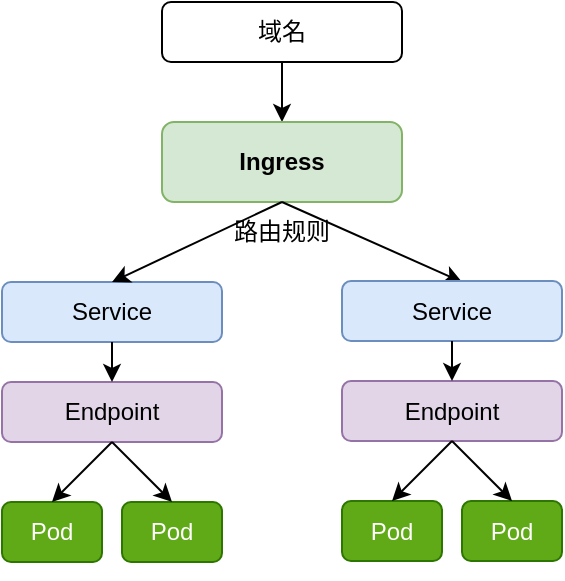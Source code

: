 <mxfile version="20.3.0" type="github">
  <diagram id="Sdi4eph_P32l-egPVxxa" name="第 1 页">
    <mxGraphModel dx="1038" dy="1748" grid="1" gridSize="10" guides="1" tooltips="1" connect="1" arrows="1" fold="1" page="1" pageScale="1" pageWidth="827" pageHeight="1169" math="0" shadow="0">
      <root>
        <mxCell id="0" />
        <mxCell id="1" parent="0" />
        <mxCell id="dCJrgSCDADMBSTqPVqUy-3" value="" style="edgeStyle=orthogonalEdgeStyle;rounded=0;orthogonalLoop=1;jettySize=auto;html=1;" parent="1" source="dCJrgSCDADMBSTqPVqUy-1" target="dCJrgSCDADMBSTqPVqUy-2" edge="1">
          <mxGeometry relative="1" as="geometry" />
        </mxCell>
        <mxCell id="dCJrgSCDADMBSTqPVqUy-1" value="域名" style="rounded=1;whiteSpace=wrap;html=1;" parent="1" vertex="1">
          <mxGeometry x="300" y="-410" width="120" height="30" as="geometry" />
        </mxCell>
        <mxCell id="dCJrgSCDADMBSTqPVqUy-2" value="&lt;b&gt;Ingress&lt;/b&gt;" style="rounded=1;whiteSpace=wrap;html=1;fillColor=#d5e8d4;strokeColor=#82b366;" parent="1" vertex="1">
          <mxGeometry x="300" y="-350" width="120" height="40" as="geometry" />
        </mxCell>
        <mxCell id="dCJrgSCDADMBSTqPVqUy-6" value="Endpoint" style="rounded=1;whiteSpace=wrap;html=1;fillColor=#e1d5e7;strokeColor=#9673a6;" parent="1" vertex="1">
          <mxGeometry x="220" y="-220" width="110" height="30" as="geometry" />
        </mxCell>
        <mxCell id="dCJrgSCDADMBSTqPVqUy-8" value="Pod" style="rounded=1;whiteSpace=wrap;html=1;fillColor=#60a917;fontColor=#ffffff;strokeColor=#2D7600;" parent="1" vertex="1">
          <mxGeometry x="220" y="-160" width="50" height="30" as="geometry" />
        </mxCell>
        <mxCell id="dCJrgSCDADMBSTqPVqUy-10" value="Pod" style="rounded=1;whiteSpace=wrap;html=1;fillColor=#60a917;fontColor=#ffffff;strokeColor=#2D7600;" parent="1" vertex="1">
          <mxGeometry x="280" y="-160" width="50" height="30" as="geometry" />
        </mxCell>
        <mxCell id="dCJrgSCDADMBSTqPVqUy-12" value="" style="endArrow=classic;html=1;rounded=0;exitX=0.5;exitY=1;exitDx=0;exitDy=0;entryX=0.5;entryY=0;entryDx=0;entryDy=0;" parent="1" source="dCJrgSCDADMBSTqPVqUy-6" target="dCJrgSCDADMBSTqPVqUy-8" edge="1">
          <mxGeometry width="50" height="50" relative="1" as="geometry">
            <mxPoint x="250" y="-220" as="sourcePoint" />
            <mxPoint x="300" y="-270" as="targetPoint" />
          </mxGeometry>
        </mxCell>
        <mxCell id="dCJrgSCDADMBSTqPVqUy-13" value="" style="endArrow=classic;html=1;rounded=0;entryX=0.5;entryY=0;entryDx=0;entryDy=0;exitX=0.5;exitY=1;exitDx=0;exitDy=0;" parent="1" target="dCJrgSCDADMBSTqPVqUy-10" edge="1" source="dCJrgSCDADMBSTqPVqUy-6">
          <mxGeometry width="50" height="50" relative="1" as="geometry">
            <mxPoint x="270" y="-190" as="sourcePoint" />
            <mxPoint x="210" y="-150" as="targetPoint" />
          </mxGeometry>
        </mxCell>
        <mxCell id="nP5B0SbegssMyllxhIsc-6" value="Service" style="rounded=1;whiteSpace=wrap;html=1;fillColor=#dae8fc;strokeColor=#6c8ebf;" vertex="1" parent="1">
          <mxGeometry x="220" y="-270" width="110" height="30" as="geometry" />
        </mxCell>
        <mxCell id="nP5B0SbegssMyllxhIsc-8" value="" style="endArrow=classic;html=1;rounded=0;exitX=0.5;exitY=1;exitDx=0;exitDy=0;entryX=0.5;entryY=0;entryDx=0;entryDy=0;" edge="1" parent="1" source="nP5B0SbegssMyllxhIsc-6" target="dCJrgSCDADMBSTqPVqUy-6">
          <mxGeometry width="50" height="50" relative="1" as="geometry">
            <mxPoint x="460" y="-230" as="sourcePoint" />
            <mxPoint x="510" y="-280" as="targetPoint" />
          </mxGeometry>
        </mxCell>
        <mxCell id="nP5B0SbegssMyllxhIsc-16" value="" style="endArrow=classic;html=1;rounded=0;exitX=0.5;exitY=1;exitDx=0;exitDy=0;entryX=0.5;entryY=0;entryDx=0;entryDy=0;" edge="1" parent="1" source="dCJrgSCDADMBSTqPVqUy-2" target="nP5B0SbegssMyllxhIsc-6">
          <mxGeometry width="50" height="50" relative="1" as="geometry">
            <mxPoint x="390" y="-210" as="sourcePoint" />
            <mxPoint x="440" y="-260" as="targetPoint" />
          </mxGeometry>
        </mxCell>
        <mxCell id="nP5B0SbegssMyllxhIsc-17" value="" style="endArrow=classic;html=1;rounded=0;exitX=0.5;exitY=1;exitDx=0;exitDy=0;entryX=0.5;entryY=0;entryDx=0;entryDy=0;" edge="1" parent="1" source="dCJrgSCDADMBSTqPVqUy-2">
          <mxGeometry width="50" height="50" relative="1" as="geometry">
            <mxPoint x="390" y="-210" as="sourcePoint" />
            <mxPoint x="450" y="-270" as="targetPoint" />
          </mxGeometry>
        </mxCell>
        <mxCell id="nP5B0SbegssMyllxhIsc-19" style="edgeStyle=orthogonalEdgeStyle;rounded=0;orthogonalLoop=1;jettySize=auto;html=1;exitX=0.5;exitY=1;exitDx=0;exitDy=0;" edge="1" parent="1" source="dCJrgSCDADMBSTqPVqUy-10" target="dCJrgSCDADMBSTqPVqUy-10">
          <mxGeometry relative="1" as="geometry" />
        </mxCell>
        <mxCell id="nP5B0SbegssMyllxhIsc-21" value="Endpoint" style="rounded=1;whiteSpace=wrap;html=1;fillColor=#e1d5e7;strokeColor=#9673a6;" vertex="1" parent="1">
          <mxGeometry x="390" y="-220.48" width="110" height="30" as="geometry" />
        </mxCell>
        <mxCell id="nP5B0SbegssMyllxhIsc-22" value="Pod" style="rounded=1;whiteSpace=wrap;html=1;fillColor=#60a917;fontColor=#ffffff;strokeColor=#2D7600;" vertex="1" parent="1">
          <mxGeometry x="390" y="-160.48" width="50" height="30" as="geometry" />
        </mxCell>
        <mxCell id="nP5B0SbegssMyllxhIsc-23" value="Pod" style="rounded=1;whiteSpace=wrap;html=1;fillColor=#60a917;fontColor=#ffffff;strokeColor=#2D7600;" vertex="1" parent="1">
          <mxGeometry x="450" y="-160.48" width="50" height="30" as="geometry" />
        </mxCell>
        <mxCell id="nP5B0SbegssMyllxhIsc-24" value="" style="endArrow=classic;html=1;rounded=0;exitX=0.5;exitY=1;exitDx=0;exitDy=0;entryX=0.5;entryY=0;entryDx=0;entryDy=0;" edge="1" parent="1" source="nP5B0SbegssMyllxhIsc-21" target="nP5B0SbegssMyllxhIsc-22">
          <mxGeometry width="50" height="50" relative="1" as="geometry">
            <mxPoint x="420" y="-220.48" as="sourcePoint" />
            <mxPoint x="470" y="-270.48" as="targetPoint" />
          </mxGeometry>
        </mxCell>
        <mxCell id="nP5B0SbegssMyllxhIsc-25" value="" style="endArrow=classic;html=1;rounded=0;entryX=0.5;entryY=0;entryDx=0;entryDy=0;exitX=0.5;exitY=1;exitDx=0;exitDy=0;" edge="1" parent="1" source="nP5B0SbegssMyllxhIsc-21" target="nP5B0SbegssMyllxhIsc-23">
          <mxGeometry width="50" height="50" relative="1" as="geometry">
            <mxPoint x="440" y="-190.48" as="sourcePoint" />
            <mxPoint x="380" y="-150.48" as="targetPoint" />
          </mxGeometry>
        </mxCell>
        <mxCell id="nP5B0SbegssMyllxhIsc-26" value="Service" style="rounded=1;whiteSpace=wrap;html=1;fillColor=#dae8fc;strokeColor=#6c8ebf;" vertex="1" parent="1">
          <mxGeometry x="390" y="-270.48" width="110" height="30" as="geometry" />
        </mxCell>
        <mxCell id="nP5B0SbegssMyllxhIsc-27" value="" style="endArrow=classic;html=1;rounded=0;exitX=0.5;exitY=1;exitDx=0;exitDy=0;entryX=0.5;entryY=0;entryDx=0;entryDy=0;" edge="1" parent="1" source="nP5B0SbegssMyllxhIsc-26" target="nP5B0SbegssMyllxhIsc-21">
          <mxGeometry width="50" height="50" relative="1" as="geometry">
            <mxPoint x="630" y="-230.48" as="sourcePoint" />
            <mxPoint x="680" y="-280.48" as="targetPoint" />
          </mxGeometry>
        </mxCell>
        <mxCell id="nP5B0SbegssMyllxhIsc-28" style="edgeStyle=orthogonalEdgeStyle;rounded=0;orthogonalLoop=1;jettySize=auto;html=1;exitX=0.5;exitY=1;exitDx=0;exitDy=0;" edge="1" parent="1" source="nP5B0SbegssMyllxhIsc-23" target="nP5B0SbegssMyllxhIsc-23">
          <mxGeometry relative="1" as="geometry" />
        </mxCell>
        <mxCell id="nP5B0SbegssMyllxhIsc-29" value="路由规则" style="text;html=1;strokeColor=none;fillColor=none;align=center;verticalAlign=middle;whiteSpace=wrap;rounded=0;" vertex="1" parent="1">
          <mxGeometry x="330" y="-310" width="60" height="30" as="geometry" />
        </mxCell>
      </root>
    </mxGraphModel>
  </diagram>
</mxfile>
